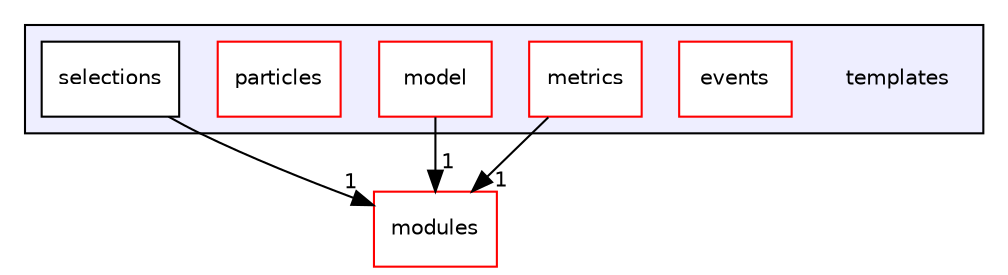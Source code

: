 digraph "templates" {
  compound=true
  node [ fontsize="10", fontname="Helvetica"];
  edge [ labelfontsize="10", labelfontname="Helvetica"];
  subgraph clusterdir_d11e72e73f006c03545a0bf4d1b4cb06 {
    graph [ bgcolor="#eeeeff", pencolor="black", label="" URL="dir_d11e72e73f006c03545a0bf4d1b4cb06.html"];
    dir_d11e72e73f006c03545a0bf4d1b4cb06 [shape=plaintext label="templates"];
    dir_e1232435ad1d3e1905a349e2dbdaa1b4 [shape=box label="events" color="red" fillcolor="white" style="filled" URL="dir_e1232435ad1d3e1905a349e2dbdaa1b4.html"];
    dir_b62540271717d156c07c3389c174d1ea [shape=box label="metrics" color="red" fillcolor="white" style="filled" URL="dir_b62540271717d156c07c3389c174d1ea.html"];
    dir_ac6a20e33361522fa9dc4e506277a609 [shape=box label="model" color="red" fillcolor="white" style="filled" URL="dir_ac6a20e33361522fa9dc4e506277a609.html"];
    dir_eccfb8f8bac4059242a602cf9592da88 [shape=box label="particles" color="red" fillcolor="white" style="filled" URL="dir_eccfb8f8bac4059242a602cf9592da88.html"];
    dir_8b9fa21ee788361e2d616002be5747e5 [shape=box label="selections" color="black" fillcolor="white" style="filled" URL="dir_8b9fa21ee788361e2d616002be5747e5.html"];
  }
  dir_ee3c23494b4011e6a628e4900ef262df [shape=box label="modules" fillcolor="white" style="filled" color="red" URL="dir_ee3c23494b4011e6a628e4900ef262df.html"];
  dir_b62540271717d156c07c3389c174d1ea->dir_ee3c23494b4011e6a628e4900ef262df [headlabel="1", labeldistance=1.5 headhref="dir_000009_000074.html"];
  dir_8b9fa21ee788361e2d616002be5747e5->dir_ee3c23494b4011e6a628e4900ef262df [headlabel="1", labeldistance=1.5 headhref="dir_000017_000074.html"];
  dir_ac6a20e33361522fa9dc4e506277a609->dir_ee3c23494b4011e6a628e4900ef262df [headlabel="1", labeldistance=1.5 headhref="dir_000005_000074.html"];
}
